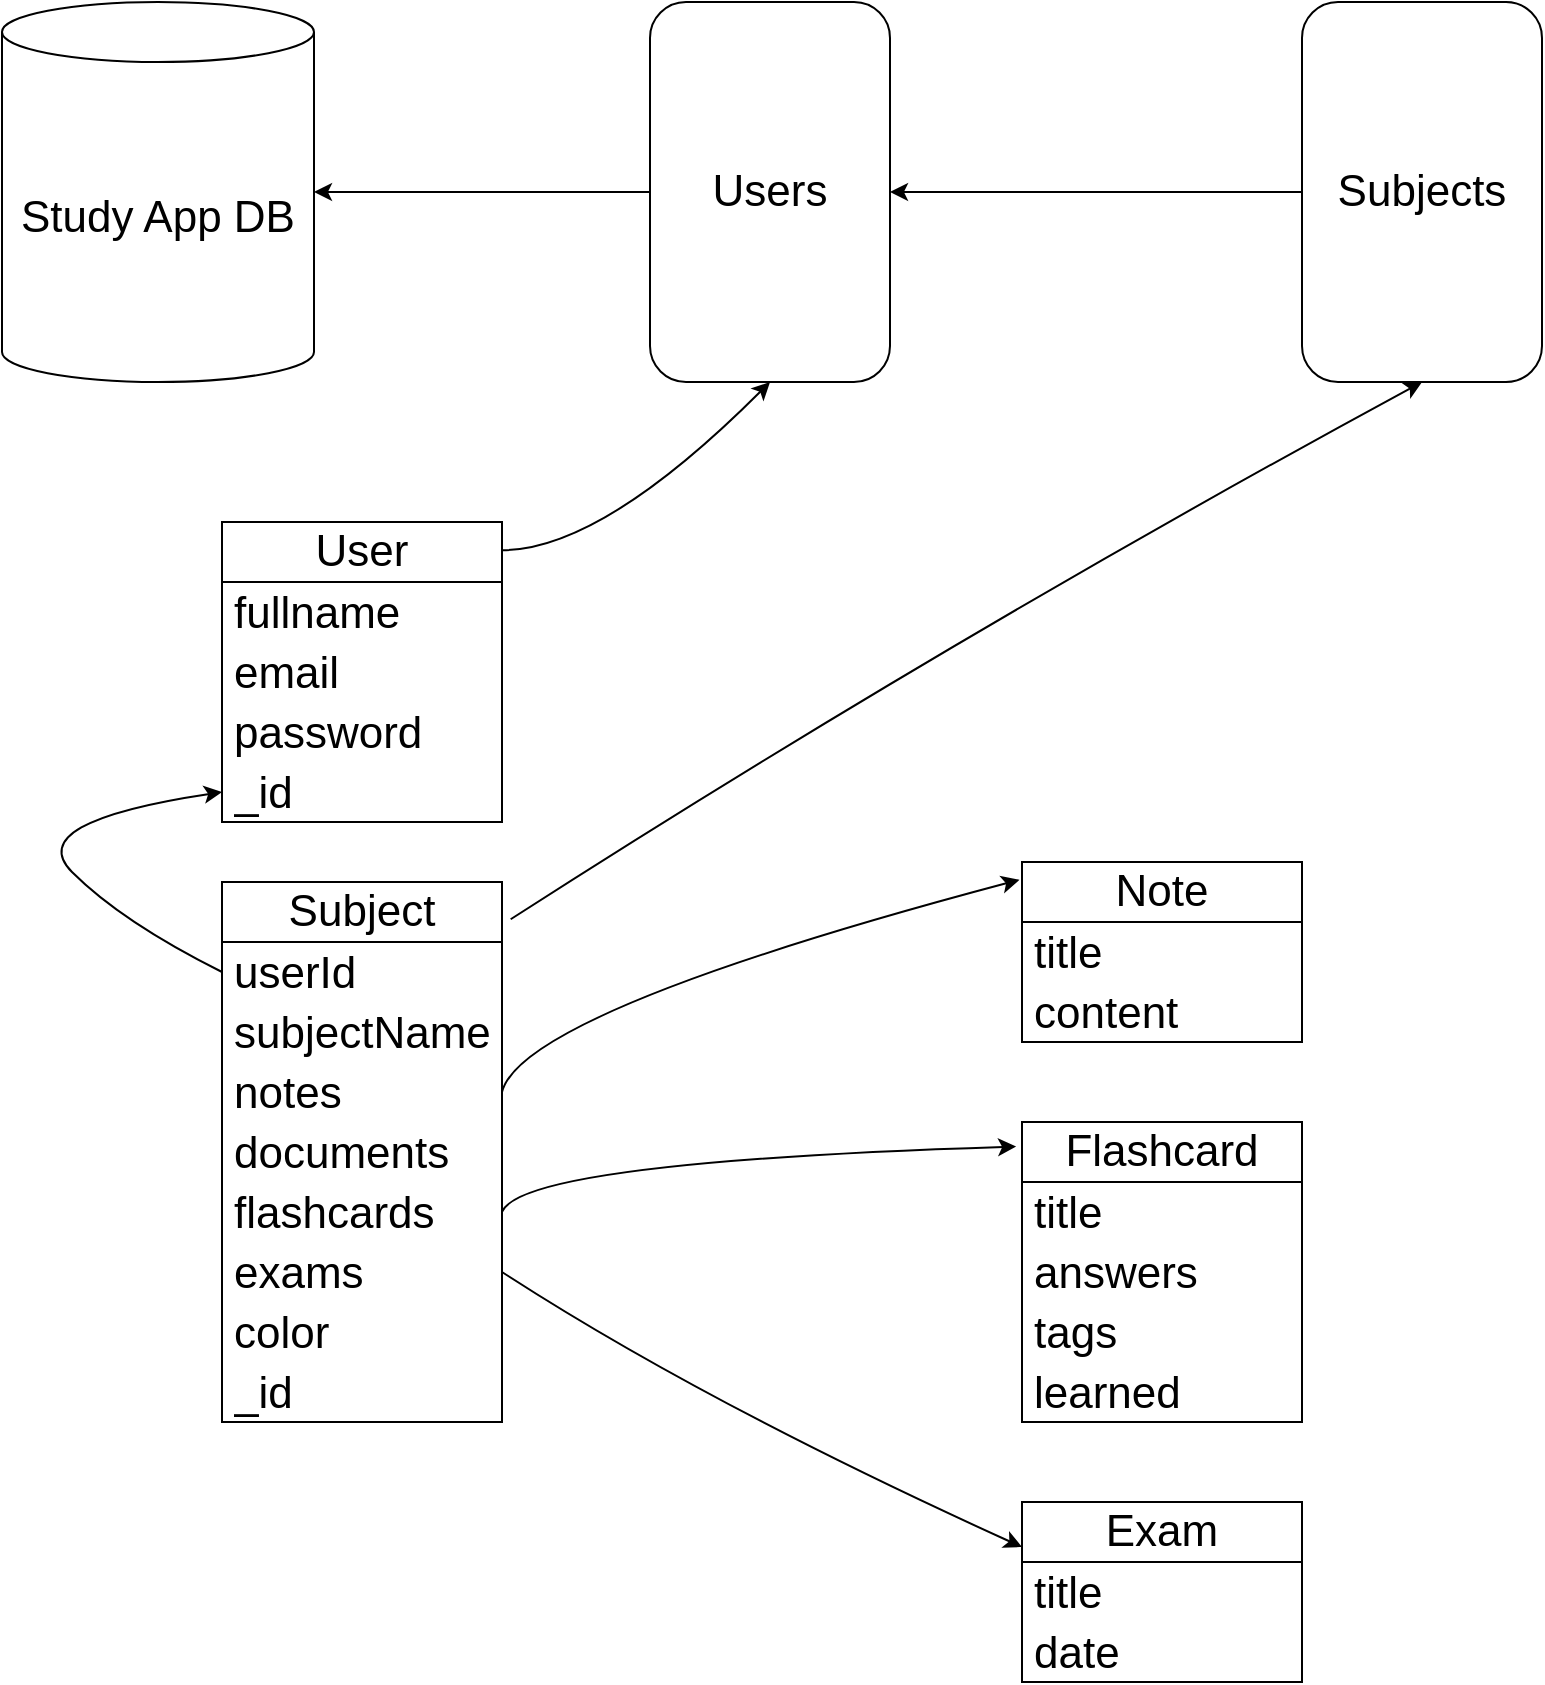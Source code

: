 <mxfile>
    <diagram id="vyKV6q5_tetcIEP4QQ7C" name="Página-1">
        <mxGraphModel dx="1336" dy="843" grid="1" gridSize="10" guides="1" tooltips="1" connect="1" arrows="1" fold="1" page="1" pageScale="1" pageWidth="827" pageHeight="1169" math="0" shadow="0">
            <root>
                <mxCell id="0"/>
                <mxCell id="1" parent="0"/>
                <mxCell id="2" value="&lt;font style=&quot;font-size: 22px;&quot;&gt;Study App DB&lt;/font&gt;" style="shape=cylinder3;whiteSpace=wrap;html=1;boundedLbl=1;backgroundOutline=1;size=15;" vertex="1" parent="1">
                    <mxGeometry x="30" y="10" width="156" height="190" as="geometry"/>
                </mxCell>
                <mxCell id="19" style="edgeStyle=none;html=1;entryX=1;entryY=0.5;entryDx=0;entryDy=0;entryPerimeter=0;fontSize=22;" edge="1" parent="1" source="4" target="2">
                    <mxGeometry relative="1" as="geometry"/>
                </mxCell>
                <mxCell id="4" value="Users" style="rounded=1;whiteSpace=wrap;html=1;fontSize=22;" vertex="1" parent="1">
                    <mxGeometry x="354" y="10" width="120" height="190" as="geometry"/>
                </mxCell>
                <mxCell id="5" value="User" style="swimlane;fontStyle=0;childLayout=stackLayout;horizontal=1;startSize=30;horizontalStack=0;resizeParent=1;resizeParentMax=0;resizeLast=0;collapsible=1;marginBottom=0;whiteSpace=wrap;html=1;fontSize=22;" vertex="1" parent="1">
                    <mxGeometry x="140" y="270" width="140" height="150" as="geometry"/>
                </mxCell>
                <mxCell id="6" value="fullname" style="text;strokeColor=none;fillColor=none;align=left;verticalAlign=middle;spacingLeft=4;spacingRight=4;overflow=hidden;points=[[0,0.5],[1,0.5]];portConstraint=eastwest;rotatable=0;whiteSpace=wrap;html=1;fontSize=22;" vertex="1" parent="5">
                    <mxGeometry y="30" width="140" height="30" as="geometry"/>
                </mxCell>
                <mxCell id="7" value="email" style="text;strokeColor=none;fillColor=none;align=left;verticalAlign=middle;spacingLeft=4;spacingRight=4;overflow=hidden;points=[[0,0.5],[1,0.5]];portConstraint=eastwest;rotatable=0;whiteSpace=wrap;html=1;fontSize=22;" vertex="1" parent="5">
                    <mxGeometry y="60" width="140" height="30" as="geometry"/>
                </mxCell>
                <mxCell id="8" value="password" style="text;strokeColor=none;fillColor=none;align=left;verticalAlign=middle;spacingLeft=4;spacingRight=4;overflow=hidden;points=[[0,0.5],[1,0.5]];portConstraint=eastwest;rotatable=0;whiteSpace=wrap;html=1;fontSize=22;" vertex="1" parent="5">
                    <mxGeometry y="90" width="140" height="30" as="geometry"/>
                </mxCell>
                <mxCell id="9" value="_id" style="text;strokeColor=none;fillColor=none;align=left;verticalAlign=middle;spacingLeft=4;spacingRight=4;overflow=hidden;points=[[0,0.5],[1,0.5]];portConstraint=eastwest;rotatable=0;whiteSpace=wrap;html=1;fontSize=22;" vertex="1" parent="5">
                    <mxGeometry y="120" width="140" height="30" as="geometry"/>
                </mxCell>
                <mxCell id="10" value="Subject" style="swimlane;fontStyle=0;childLayout=stackLayout;horizontal=1;startSize=30;horizontalStack=0;resizeParent=1;resizeParentMax=0;resizeLast=0;collapsible=1;marginBottom=0;whiteSpace=wrap;html=1;fontSize=22;" vertex="1" parent="1">
                    <mxGeometry x="140" y="450" width="140" height="270" as="geometry"/>
                </mxCell>
                <mxCell id="11" value="userId" style="text;strokeColor=none;fillColor=none;align=left;verticalAlign=middle;spacingLeft=4;spacingRight=4;overflow=hidden;points=[[0,0.5],[1,0.5]];portConstraint=eastwest;rotatable=0;whiteSpace=wrap;html=1;fontSize=22;" vertex="1" parent="10">
                    <mxGeometry y="30" width="140" height="30" as="geometry"/>
                </mxCell>
                <mxCell id="12" value="subjectName" style="text;strokeColor=none;fillColor=none;align=left;verticalAlign=middle;spacingLeft=4;spacingRight=4;overflow=hidden;points=[[0,0.5],[1,0.5]];portConstraint=eastwest;rotatable=0;whiteSpace=wrap;html=1;fontSize=22;" vertex="1" parent="10">
                    <mxGeometry y="60" width="140" height="30" as="geometry"/>
                </mxCell>
                <mxCell id="13" value="notes" style="text;strokeColor=none;fillColor=none;align=left;verticalAlign=middle;spacingLeft=4;spacingRight=4;overflow=hidden;points=[[0,0.5],[1,0.5]];portConstraint=eastwest;rotatable=0;whiteSpace=wrap;html=1;fontSize=22;" vertex="1" parent="10">
                    <mxGeometry y="90" width="140" height="30" as="geometry"/>
                </mxCell>
                <mxCell id="14" value="documents" style="text;strokeColor=none;fillColor=none;align=left;verticalAlign=middle;spacingLeft=4;spacingRight=4;overflow=hidden;points=[[0,0.5],[1,0.5]];portConstraint=eastwest;rotatable=0;whiteSpace=wrap;html=1;fontSize=22;" vertex="1" parent="10">
                    <mxGeometry y="120" width="140" height="30" as="geometry"/>
                </mxCell>
                <mxCell id="15" value="flashcards" style="text;strokeColor=none;fillColor=none;align=left;verticalAlign=middle;spacingLeft=4;spacingRight=4;overflow=hidden;points=[[0,0.5],[1,0.5]];portConstraint=eastwest;rotatable=0;whiteSpace=wrap;html=1;fontSize=22;" vertex="1" parent="10">
                    <mxGeometry y="150" width="140" height="30" as="geometry"/>
                </mxCell>
                <mxCell id="16" value="exams" style="text;strokeColor=none;fillColor=none;align=left;verticalAlign=middle;spacingLeft=4;spacingRight=4;overflow=hidden;points=[[0,0.5],[1,0.5]];portConstraint=eastwest;rotatable=0;whiteSpace=wrap;html=1;fontSize=22;" vertex="1" parent="10">
                    <mxGeometry y="180" width="140" height="30" as="geometry"/>
                </mxCell>
                <mxCell id="34" value="color" style="text;strokeColor=none;fillColor=none;align=left;verticalAlign=middle;spacingLeft=4;spacingRight=4;overflow=hidden;points=[[0,0.5],[1,0.5]];portConstraint=eastwest;rotatable=0;whiteSpace=wrap;html=1;fontSize=22;" vertex="1" parent="10">
                    <mxGeometry y="210" width="140" height="30" as="geometry"/>
                </mxCell>
                <mxCell id="35" value="_id" style="text;strokeColor=none;fillColor=none;align=left;verticalAlign=middle;spacingLeft=4;spacingRight=4;overflow=hidden;points=[[0,0.5],[1,0.5]];portConstraint=eastwest;rotatable=0;whiteSpace=wrap;html=1;fontSize=22;" vertex="1" parent="10">
                    <mxGeometry y="240" width="140" height="30" as="geometry"/>
                </mxCell>
                <mxCell id="18" style="edgeStyle=none;html=1;entryX=1;entryY=0.5;entryDx=0;entryDy=0;fontSize=22;" edge="1" parent="1" source="17" target="4">
                    <mxGeometry relative="1" as="geometry"/>
                </mxCell>
                <mxCell id="17" value="Subjects" style="rounded=1;whiteSpace=wrap;html=1;fontSize=22;" vertex="1" parent="1">
                    <mxGeometry x="680" y="10" width="120" height="190" as="geometry"/>
                </mxCell>
                <mxCell id="29" value="Note" style="swimlane;fontStyle=0;childLayout=stackLayout;horizontal=1;startSize=30;horizontalStack=0;resizeParent=1;resizeParentMax=0;resizeLast=0;collapsible=1;marginBottom=0;whiteSpace=wrap;html=1;fontSize=22;" vertex="1" parent="1">
                    <mxGeometry x="540" y="440" width="140" height="90" as="geometry"/>
                </mxCell>
                <mxCell id="30" value="title" style="text;strokeColor=none;fillColor=none;align=left;verticalAlign=middle;spacingLeft=4;spacingRight=4;overflow=hidden;points=[[0,0.5],[1,0.5]];portConstraint=eastwest;rotatable=0;whiteSpace=wrap;html=1;fontSize=22;" vertex="1" parent="29">
                    <mxGeometry y="30" width="140" height="30" as="geometry"/>
                </mxCell>
                <mxCell id="31" value="content" style="text;strokeColor=none;fillColor=none;align=left;verticalAlign=middle;spacingLeft=4;spacingRight=4;overflow=hidden;points=[[0,0.5],[1,0.5]];portConstraint=eastwest;rotatable=0;whiteSpace=wrap;html=1;fontSize=22;" vertex="1" parent="29">
                    <mxGeometry y="60" width="140" height="30" as="geometry"/>
                </mxCell>
                <mxCell id="33" value="" style="curved=1;endArrow=classic;html=1;fontSize=22;exitX=1;exitY=0.5;exitDx=0;exitDy=0;entryX=-0.009;entryY=0.099;entryDx=0;entryDy=0;entryPerimeter=0;" edge="1" parent="1" source="13" target="29">
                    <mxGeometry width="50" height="50" relative="1" as="geometry">
                        <mxPoint x="210" y="590" as="sourcePoint"/>
                        <mxPoint x="210" y="500" as="targetPoint"/>
                        <Array as="points">
                            <mxPoint x="290" y="515"/>
                        </Array>
                    </mxGeometry>
                </mxCell>
                <mxCell id="36" value="Flashcard" style="swimlane;fontStyle=0;childLayout=stackLayout;horizontal=1;startSize=30;horizontalStack=0;resizeParent=1;resizeParentMax=0;resizeLast=0;collapsible=1;marginBottom=0;whiteSpace=wrap;html=1;fontSize=22;" vertex="1" parent="1">
                    <mxGeometry x="540" y="570" width="140" height="150" as="geometry"/>
                </mxCell>
                <mxCell id="37" value="title" style="text;strokeColor=none;fillColor=none;align=left;verticalAlign=middle;spacingLeft=4;spacingRight=4;overflow=hidden;points=[[0,0.5],[1,0.5]];portConstraint=eastwest;rotatable=0;whiteSpace=wrap;html=1;fontSize=22;" vertex="1" parent="36">
                    <mxGeometry y="30" width="140" height="30" as="geometry"/>
                </mxCell>
                <mxCell id="38" value="answers" style="text;strokeColor=none;fillColor=none;align=left;verticalAlign=middle;spacingLeft=4;spacingRight=4;overflow=hidden;points=[[0,0.5],[1,0.5]];portConstraint=eastwest;rotatable=0;whiteSpace=wrap;html=1;fontSize=22;" vertex="1" parent="36">
                    <mxGeometry y="60" width="140" height="30" as="geometry"/>
                </mxCell>
                <mxCell id="41" value="tags" style="text;strokeColor=none;fillColor=none;align=left;verticalAlign=middle;spacingLeft=4;spacingRight=4;overflow=hidden;points=[[0,0.5],[1,0.5]];portConstraint=eastwest;rotatable=0;whiteSpace=wrap;html=1;fontSize=22;" vertex="1" parent="36">
                    <mxGeometry y="90" width="140" height="30" as="geometry"/>
                </mxCell>
                <mxCell id="39" value="learned" style="text;strokeColor=none;fillColor=none;align=left;verticalAlign=middle;spacingLeft=4;spacingRight=4;overflow=hidden;points=[[0,0.5],[1,0.5]];portConstraint=eastwest;rotatable=0;whiteSpace=wrap;html=1;fontSize=22;" vertex="1" parent="36">
                    <mxGeometry y="120" width="140" height="30" as="geometry"/>
                </mxCell>
                <mxCell id="40" value="" style="curved=1;endArrow=classic;html=1;fontSize=22;exitX=1;exitY=0.5;exitDx=0;exitDy=0;entryX=-0.021;entryY=0.082;entryDx=0;entryDy=0;entryPerimeter=0;" edge="1" parent="1" source="15" target="36">
                    <mxGeometry width="50" height="50" relative="1" as="geometry">
                        <mxPoint x="230" y="620" as="sourcePoint"/>
                        <mxPoint x="480" y="650" as="targetPoint"/>
                        <Array as="points">
                            <mxPoint x="290" y="590"/>
                        </Array>
                    </mxGeometry>
                </mxCell>
                <mxCell id="42" value="" style="curved=1;endArrow=classic;html=1;fontSize=22;exitX=1.001;exitY=0.094;exitDx=0;exitDy=0;exitPerimeter=0;entryX=0.5;entryY=1;entryDx=0;entryDy=0;" edge="1" parent="1" source="5" target="4">
                    <mxGeometry width="50" height="50" relative="1" as="geometry">
                        <mxPoint x="350" y="440" as="sourcePoint"/>
                        <mxPoint x="400" y="390" as="targetPoint"/>
                        <Array as="points">
                            <mxPoint x="330" y="284"/>
                        </Array>
                    </mxGeometry>
                </mxCell>
                <mxCell id="53" value="" style="curved=1;endArrow=classic;html=1;fontSize=22;exitX=1.031;exitY=0.069;exitDx=0;exitDy=0;exitPerimeter=0;entryX=0.5;entryY=1;entryDx=0;entryDy=0;" edge="1" parent="1" source="10" target="17">
                    <mxGeometry width="50" height="50" relative="1" as="geometry">
                        <mxPoint x="440" y="310" as="sourcePoint"/>
                        <mxPoint x="490" y="260" as="targetPoint"/>
                        <Array as="points">
                            <mxPoint x="500" y="330"/>
                        </Array>
                    </mxGeometry>
                </mxCell>
                <mxCell id="54" value="" style="curved=1;endArrow=classic;html=1;fontSize=22;exitX=0;exitY=0.5;exitDx=0;exitDy=0;entryX=0;entryY=0.5;entryDx=0;entryDy=0;" edge="1" parent="1" source="11" target="9">
                    <mxGeometry width="50" height="50" relative="1" as="geometry">
                        <mxPoint x="40" y="470" as="sourcePoint"/>
                        <mxPoint x="90" y="420" as="targetPoint"/>
                        <Array as="points">
                            <mxPoint x="90" y="470"/>
                            <mxPoint x="40" y="420"/>
                        </Array>
                    </mxGeometry>
                </mxCell>
                <mxCell id="55" value="Exam" style="swimlane;fontStyle=0;childLayout=stackLayout;horizontal=1;startSize=30;horizontalStack=0;resizeParent=1;resizeParentMax=0;resizeLast=0;collapsible=1;marginBottom=0;whiteSpace=wrap;html=1;fontSize=22;" vertex="1" parent="1">
                    <mxGeometry x="540" y="760" width="140" height="90" as="geometry"/>
                </mxCell>
                <mxCell id="56" value="title" style="text;strokeColor=none;fillColor=none;align=left;verticalAlign=middle;spacingLeft=4;spacingRight=4;overflow=hidden;points=[[0,0.5],[1,0.5]];portConstraint=eastwest;rotatable=0;whiteSpace=wrap;html=1;fontSize=22;" vertex="1" parent="55">
                    <mxGeometry y="30" width="140" height="30" as="geometry"/>
                </mxCell>
                <mxCell id="57" value="date" style="text;strokeColor=none;fillColor=none;align=left;verticalAlign=middle;spacingLeft=4;spacingRight=4;overflow=hidden;points=[[0,0.5],[1,0.5]];portConstraint=eastwest;rotatable=0;whiteSpace=wrap;html=1;fontSize=22;" vertex="1" parent="55">
                    <mxGeometry y="60" width="140" height="30" as="geometry"/>
                </mxCell>
                <mxCell id="59" value="" style="curved=1;endArrow=classic;html=1;fontSize=22;exitX=1;exitY=0.5;exitDx=0;exitDy=0;entryX=0;entryY=0.25;entryDx=0;entryDy=0;" edge="1" parent="1" source="16" target="55">
                    <mxGeometry width="50" height="50" relative="1" as="geometry">
                        <mxPoint x="350" y="630" as="sourcePoint"/>
                        <mxPoint x="400" y="580" as="targetPoint"/>
                        <Array as="points">
                            <mxPoint x="380" y="710"/>
                        </Array>
                    </mxGeometry>
                </mxCell>
            </root>
        </mxGraphModel>
    </diagram>
</mxfile>